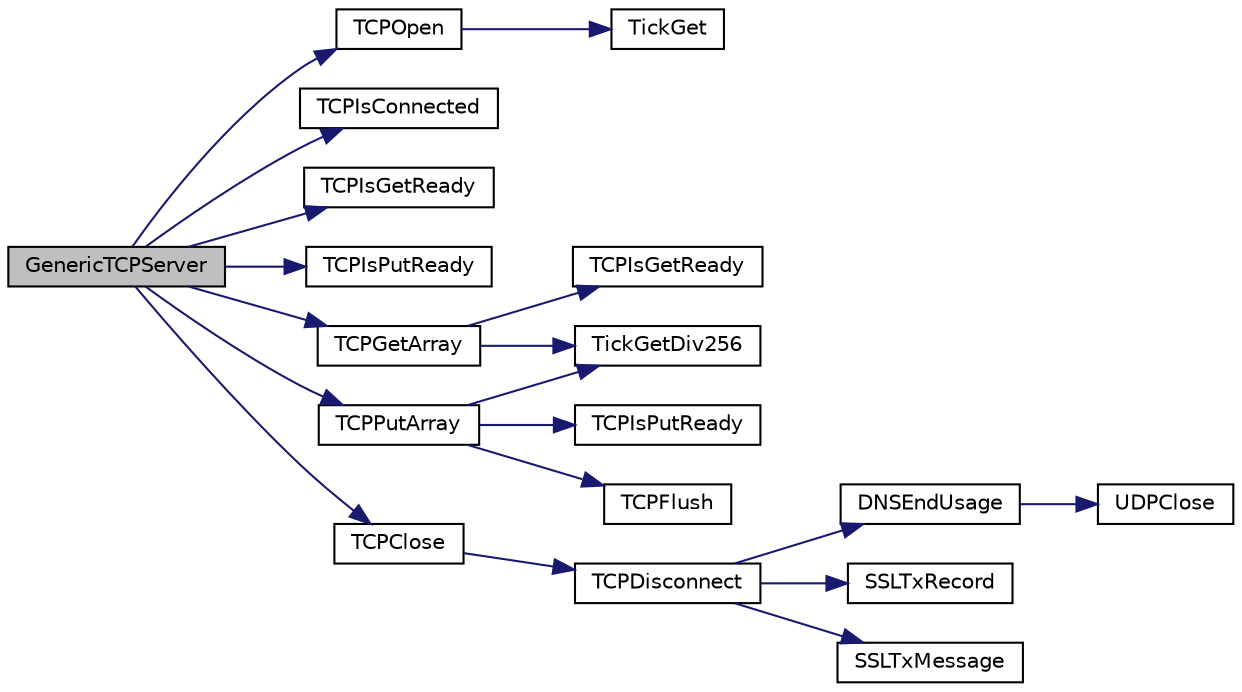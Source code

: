 digraph "GenericTCPServer"
{
  edge [fontname="Helvetica",fontsize="10",labelfontname="Helvetica",labelfontsize="10"];
  node [fontname="Helvetica",fontsize="10",shape=record];
  rankdir="LR";
  Node1 [label="GenericTCPServer",height=0.2,width=0.4,color="black", fillcolor="grey75", style="filled", fontcolor="black"];
  Node1 -> Node2 [color="midnightblue",fontsize="10",style="solid"];
  Node2 [label="TCPOpen",height=0.2,width=0.4,color="black", fillcolor="white", style="filled",URL="$_t_c_p_8h.html#a7b763068bda0dba69136cc2f9ed88aa9"];
  Node2 -> Node3 [color="midnightblue",fontsize="10",style="solid"];
  Node3 [label="TickGet",height=0.2,width=0.4,color="black", fillcolor="white", style="filled",URL="$_tick_8h.html#a035d1d3f8afdca7abedf588ee1b20af0"];
  Node1 -> Node4 [color="midnightblue",fontsize="10",style="solid"];
  Node4 [label="TCPIsConnected",height=0.2,width=0.4,color="black", fillcolor="white", style="filled",URL="$_t_c_p_8h.html#afd4cf67bce7972d9e528bc05bcabc226"];
  Node1 -> Node5 [color="midnightblue",fontsize="10",style="solid"];
  Node5 [label="TCPIsGetReady",height=0.2,width=0.4,color="black", fillcolor="white", style="filled",URL="$_t_c_p_8h.html#a9fbb66288f62395d4b85180958dc3f85"];
  Node1 -> Node6 [color="midnightblue",fontsize="10",style="solid"];
  Node6 [label="TCPIsPutReady",height=0.2,width=0.4,color="black", fillcolor="white", style="filled",URL="$_t_c_p_8h.html#a10e1123d9bd8d1d94a6b9e10c2e8176c"];
  Node1 -> Node7 [color="midnightblue",fontsize="10",style="solid"];
  Node7 [label="TCPGetArray",height=0.2,width=0.4,color="black", fillcolor="white", style="filled",URL="$_t_c_p_8h.html#afcce2e17242d8eb1448966cbdd12eb3f"];
  Node7 -> Node8 [color="midnightblue",fontsize="10",style="solid"];
  Node8 [label="TCPIsGetReady",height=0.2,width=0.4,color="black", fillcolor="white", style="filled",URL="$_t_c_p_8c.html#a9fbb66288f62395d4b85180958dc3f85"];
  Node7 -> Node9 [color="midnightblue",fontsize="10",style="solid"];
  Node9 [label="TickGetDiv256",height=0.2,width=0.4,color="black", fillcolor="white", style="filled",URL="$_tick_8h.html#a8f71f847e48f802c831fb86c7fb8326a"];
  Node1 -> Node10 [color="midnightblue",fontsize="10",style="solid"];
  Node10 [label="TCPPutArray",height=0.2,width=0.4,color="black", fillcolor="white", style="filled",URL="$_t_c_p_8h.html#a4a136ac435439c2ec4eddf4b547f29c6"];
  Node10 -> Node11 [color="midnightblue",fontsize="10",style="solid"];
  Node11 [label="TCPIsPutReady",height=0.2,width=0.4,color="black", fillcolor="white", style="filled",URL="$_t_c_p_8c.html#a10e1123d9bd8d1d94a6b9e10c2e8176c"];
  Node10 -> Node12 [color="midnightblue",fontsize="10",style="solid"];
  Node12 [label="TCPFlush",height=0.2,width=0.4,color="black", fillcolor="white", style="filled",URL="$_t_c_p_8c.html#a01c3ec541c50e1d0422f8b6e26e8a25b"];
  Node10 -> Node9 [color="midnightblue",fontsize="10",style="solid"];
  Node1 -> Node13 [color="midnightblue",fontsize="10",style="solid"];
  Node13 [label="TCPClose",height=0.2,width=0.4,color="black", fillcolor="white", style="filled",URL="$_t_c_p_8h.html#a503025d07797068adaf6e8032f6bda5e"];
  Node13 -> Node14 [color="midnightblue",fontsize="10",style="solid"];
  Node14 [label="TCPDisconnect",height=0.2,width=0.4,color="black", fillcolor="white", style="filled",URL="$_t_c_p_8c.html#aacb150778e6f5cf748b05b0e0568f30e"];
  Node14 -> Node15 [color="midnightblue",fontsize="10",style="solid"];
  Node15 [label="DNSEndUsage",height=0.2,width=0.4,color="black", fillcolor="white", style="filled",URL="$_d_n_s_8h.html#a27e8ba4b66a0d78061be23911cd3a426"];
  Node15 -> Node16 [color="midnightblue",fontsize="10",style="solid"];
  Node16 [label="UDPClose",height=0.2,width=0.4,color="black", fillcolor="white", style="filled",URL="$_u_d_p_8h.html#ab324430d82f92d41aec441f45ddf7d0f"];
  Node14 -> Node17 [color="midnightblue",fontsize="10",style="solid"];
  Node17 [label="SSLTxRecord",height=0.2,width=0.4,color="black", fillcolor="white", style="filled",URL="$_s_s_l_8h.html#a1cef416e587e77f9aeda9fbe53edf3ed"];
  Node14 -> Node18 [color="midnightblue",fontsize="10",style="solid"];
  Node18 [label="SSLTxMessage",height=0.2,width=0.4,color="black", fillcolor="white", style="filled",URL="$_s_s_l_8h.html#ae047f0c0ce6b7f6cdc5fe8098bfef8ee"];
}
